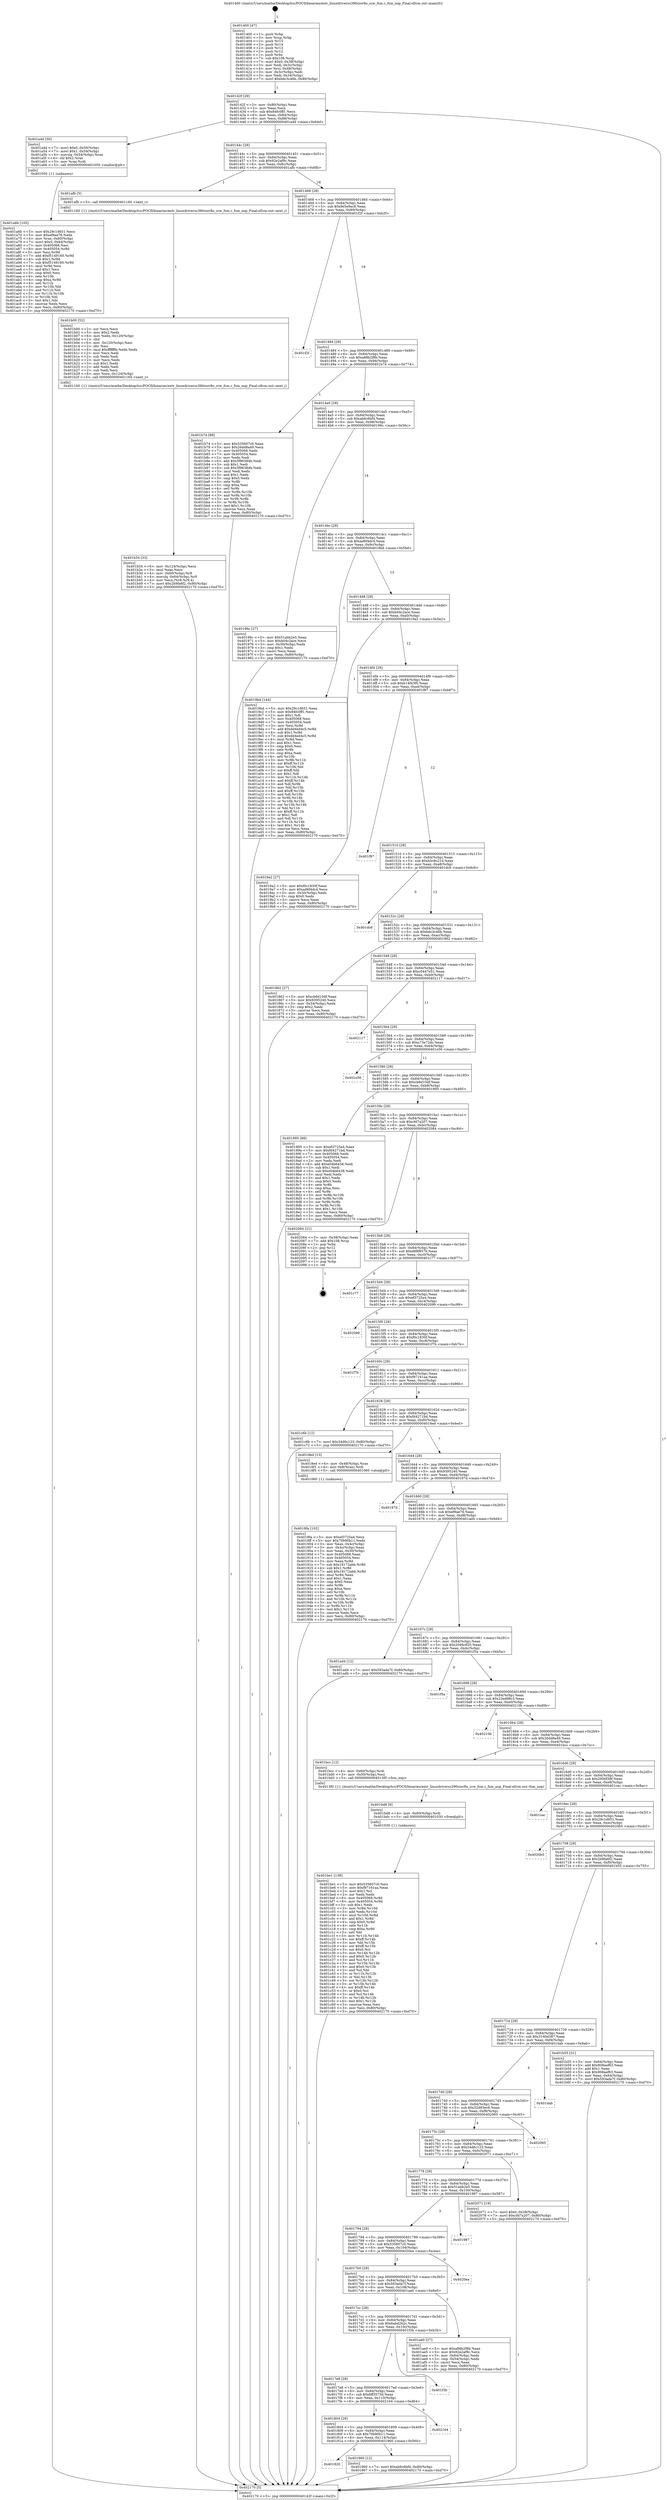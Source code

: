 digraph "0x401400" {
  label = "0x401400 (/mnt/c/Users/mathe/Desktop/tcc/POCII/binaries/extr_linuxdriverss390ciovfio_ccw_fsm.c_fsm_nop_Final-ollvm.out::main(0))"
  labelloc = "t"
  node[shape=record]

  Entry [label="",width=0.3,height=0.3,shape=circle,fillcolor=black,style=filled]
  "0x40142f" [label="{
     0x40142f [29]\l
     | [instrs]\l
     &nbsp;&nbsp;0x40142f \<+3\>: mov -0x80(%rbp),%eax\l
     &nbsp;&nbsp;0x401432 \<+2\>: mov %eax,%ecx\l
     &nbsp;&nbsp;0x401434 \<+6\>: sub $0x84fc0ff1,%ecx\l
     &nbsp;&nbsp;0x40143a \<+6\>: mov %eax,-0x84(%rbp)\l
     &nbsp;&nbsp;0x401440 \<+6\>: mov %ecx,-0x88(%rbp)\l
     &nbsp;&nbsp;0x401446 \<+6\>: je 0000000000401a4d \<main+0x64d\>\l
  }"]
  "0x401a4d" [label="{
     0x401a4d [30]\l
     | [instrs]\l
     &nbsp;&nbsp;0x401a4d \<+7\>: movl $0x0,-0x50(%rbp)\l
     &nbsp;&nbsp;0x401a54 \<+7\>: movl $0x1,-0x54(%rbp)\l
     &nbsp;&nbsp;0x401a5b \<+4\>: movslq -0x54(%rbp),%rax\l
     &nbsp;&nbsp;0x401a5f \<+4\>: shl $0x2,%rax\l
     &nbsp;&nbsp;0x401a63 \<+3\>: mov %rax,%rdi\l
     &nbsp;&nbsp;0x401a66 \<+5\>: call 0000000000401050 \<malloc@plt\>\l
     | [calls]\l
     &nbsp;&nbsp;0x401050 \{1\} (unknown)\l
  }"]
  "0x40144c" [label="{
     0x40144c [28]\l
     | [instrs]\l
     &nbsp;&nbsp;0x40144c \<+5\>: jmp 0000000000401451 \<main+0x51\>\l
     &nbsp;&nbsp;0x401451 \<+6\>: mov -0x84(%rbp),%eax\l
     &nbsp;&nbsp;0x401457 \<+5\>: sub $0x92e2af9c,%eax\l
     &nbsp;&nbsp;0x40145c \<+6\>: mov %eax,-0x8c(%rbp)\l
     &nbsp;&nbsp;0x401462 \<+6\>: je 0000000000401afb \<main+0x6fb\>\l
  }"]
  Exit [label="",width=0.3,height=0.3,shape=circle,fillcolor=black,style=filled,peripheries=2]
  "0x401afb" [label="{
     0x401afb [5]\l
     | [instrs]\l
     &nbsp;&nbsp;0x401afb \<+5\>: call 0000000000401160 \<next_i\>\l
     | [calls]\l
     &nbsp;&nbsp;0x401160 \{1\} (/mnt/c/Users/mathe/Desktop/tcc/POCII/binaries/extr_linuxdriverss390ciovfio_ccw_fsm.c_fsm_nop_Final-ollvm.out::next_i)\l
  }"]
  "0x401468" [label="{
     0x401468 [28]\l
     | [instrs]\l
     &nbsp;&nbsp;0x401468 \<+5\>: jmp 000000000040146d \<main+0x6d\>\l
     &nbsp;&nbsp;0x40146d \<+6\>: mov -0x84(%rbp),%eax\l
     &nbsp;&nbsp;0x401473 \<+5\>: sub $0x9e5e9ac8,%eax\l
     &nbsp;&nbsp;0x401478 \<+6\>: mov %eax,-0x90(%rbp)\l
     &nbsp;&nbsp;0x40147e \<+6\>: je 0000000000401f2f \<main+0xb2f\>\l
  }"]
  "0x401be1" [label="{
     0x401be1 [138]\l
     | [instrs]\l
     &nbsp;&nbsp;0x401be1 \<+5\>: mov $0x535607c0,%esi\l
     &nbsp;&nbsp;0x401be6 \<+5\>: mov $0xf97161aa,%eax\l
     &nbsp;&nbsp;0x401beb \<+2\>: mov $0x1,%cl\l
     &nbsp;&nbsp;0x401bed \<+2\>: xor %edx,%edx\l
     &nbsp;&nbsp;0x401bef \<+8\>: mov 0x405068,%r8d\l
     &nbsp;&nbsp;0x401bf7 \<+8\>: mov 0x405054,%r9d\l
     &nbsp;&nbsp;0x401bff \<+3\>: sub $0x1,%edx\l
     &nbsp;&nbsp;0x401c02 \<+3\>: mov %r8d,%r10d\l
     &nbsp;&nbsp;0x401c05 \<+3\>: add %edx,%r10d\l
     &nbsp;&nbsp;0x401c08 \<+4\>: imul %r10d,%r8d\l
     &nbsp;&nbsp;0x401c0c \<+4\>: and $0x1,%r8d\l
     &nbsp;&nbsp;0x401c10 \<+4\>: cmp $0x0,%r8d\l
     &nbsp;&nbsp;0x401c14 \<+4\>: sete %r11b\l
     &nbsp;&nbsp;0x401c18 \<+4\>: cmp $0xa,%r9d\l
     &nbsp;&nbsp;0x401c1c \<+3\>: setl %bl\l
     &nbsp;&nbsp;0x401c1f \<+3\>: mov %r11b,%r14b\l
     &nbsp;&nbsp;0x401c22 \<+4\>: xor $0xff,%r14b\l
     &nbsp;&nbsp;0x401c26 \<+3\>: mov %bl,%r15b\l
     &nbsp;&nbsp;0x401c29 \<+4\>: xor $0xff,%r15b\l
     &nbsp;&nbsp;0x401c2d \<+3\>: xor $0x0,%cl\l
     &nbsp;&nbsp;0x401c30 \<+3\>: mov %r14b,%r12b\l
     &nbsp;&nbsp;0x401c33 \<+4\>: and $0x0,%r12b\l
     &nbsp;&nbsp;0x401c37 \<+3\>: and %cl,%r11b\l
     &nbsp;&nbsp;0x401c3a \<+3\>: mov %r15b,%r13b\l
     &nbsp;&nbsp;0x401c3d \<+4\>: and $0x0,%r13b\l
     &nbsp;&nbsp;0x401c41 \<+2\>: and %cl,%bl\l
     &nbsp;&nbsp;0x401c43 \<+3\>: or %r11b,%r12b\l
     &nbsp;&nbsp;0x401c46 \<+3\>: or %bl,%r13b\l
     &nbsp;&nbsp;0x401c49 \<+3\>: xor %r13b,%r12b\l
     &nbsp;&nbsp;0x401c4c \<+3\>: or %r15b,%r14b\l
     &nbsp;&nbsp;0x401c4f \<+4\>: xor $0xff,%r14b\l
     &nbsp;&nbsp;0x401c53 \<+3\>: or $0x0,%cl\l
     &nbsp;&nbsp;0x401c56 \<+3\>: and %cl,%r14b\l
     &nbsp;&nbsp;0x401c59 \<+3\>: or %r14b,%r12b\l
     &nbsp;&nbsp;0x401c5c \<+4\>: test $0x1,%r12b\l
     &nbsp;&nbsp;0x401c60 \<+3\>: cmovne %eax,%esi\l
     &nbsp;&nbsp;0x401c63 \<+3\>: mov %esi,-0x80(%rbp)\l
     &nbsp;&nbsp;0x401c66 \<+5\>: jmp 0000000000402170 \<main+0xd70\>\l
  }"]
  "0x401f2f" [label="{
     0x401f2f\l
  }", style=dashed]
  "0x401484" [label="{
     0x401484 [28]\l
     | [instrs]\l
     &nbsp;&nbsp;0x401484 \<+5\>: jmp 0000000000401489 \<main+0x89\>\l
     &nbsp;&nbsp;0x401489 \<+6\>: mov -0x84(%rbp),%eax\l
     &nbsp;&nbsp;0x40148f \<+5\>: sub $0xa88b2f8b,%eax\l
     &nbsp;&nbsp;0x401494 \<+6\>: mov %eax,-0x94(%rbp)\l
     &nbsp;&nbsp;0x40149a \<+6\>: je 0000000000401b74 \<main+0x774\>\l
  }"]
  "0x401bd8" [label="{
     0x401bd8 [9]\l
     | [instrs]\l
     &nbsp;&nbsp;0x401bd8 \<+4\>: mov -0x60(%rbp),%rdi\l
     &nbsp;&nbsp;0x401bdc \<+5\>: call 0000000000401030 \<free@plt\>\l
     | [calls]\l
     &nbsp;&nbsp;0x401030 \{1\} (unknown)\l
  }"]
  "0x401b74" [label="{
     0x401b74 [88]\l
     | [instrs]\l
     &nbsp;&nbsp;0x401b74 \<+5\>: mov $0x535607c0,%eax\l
     &nbsp;&nbsp;0x401b79 \<+5\>: mov $0x26dd8a49,%ecx\l
     &nbsp;&nbsp;0x401b7e \<+7\>: mov 0x405068,%edx\l
     &nbsp;&nbsp;0x401b85 \<+7\>: mov 0x405054,%esi\l
     &nbsp;&nbsp;0x401b8c \<+2\>: mov %edx,%edi\l
     &nbsp;&nbsp;0x401b8e \<+6\>: add $0x3f96384b,%edi\l
     &nbsp;&nbsp;0x401b94 \<+3\>: sub $0x1,%edi\l
     &nbsp;&nbsp;0x401b97 \<+6\>: sub $0x3f96384b,%edi\l
     &nbsp;&nbsp;0x401b9d \<+3\>: imul %edi,%edx\l
     &nbsp;&nbsp;0x401ba0 \<+3\>: and $0x1,%edx\l
     &nbsp;&nbsp;0x401ba3 \<+3\>: cmp $0x0,%edx\l
     &nbsp;&nbsp;0x401ba6 \<+4\>: sete %r8b\l
     &nbsp;&nbsp;0x401baa \<+3\>: cmp $0xa,%esi\l
     &nbsp;&nbsp;0x401bad \<+4\>: setl %r9b\l
     &nbsp;&nbsp;0x401bb1 \<+3\>: mov %r8b,%r10b\l
     &nbsp;&nbsp;0x401bb4 \<+3\>: and %r9b,%r10b\l
     &nbsp;&nbsp;0x401bb7 \<+3\>: xor %r9b,%r8b\l
     &nbsp;&nbsp;0x401bba \<+3\>: or %r8b,%r10b\l
     &nbsp;&nbsp;0x401bbd \<+4\>: test $0x1,%r10b\l
     &nbsp;&nbsp;0x401bc1 \<+3\>: cmovne %ecx,%eax\l
     &nbsp;&nbsp;0x401bc4 \<+3\>: mov %eax,-0x80(%rbp)\l
     &nbsp;&nbsp;0x401bc7 \<+5\>: jmp 0000000000402170 \<main+0xd70\>\l
  }"]
  "0x4014a0" [label="{
     0x4014a0 [28]\l
     | [instrs]\l
     &nbsp;&nbsp;0x4014a0 \<+5\>: jmp 00000000004014a5 \<main+0xa5\>\l
     &nbsp;&nbsp;0x4014a5 \<+6\>: mov -0x84(%rbp),%eax\l
     &nbsp;&nbsp;0x4014ab \<+5\>: sub $0xab6c6bf4,%eax\l
     &nbsp;&nbsp;0x4014b0 \<+6\>: mov %eax,-0x98(%rbp)\l
     &nbsp;&nbsp;0x4014b6 \<+6\>: je 000000000040196c \<main+0x56c\>\l
  }"]
  "0x401b34" [label="{
     0x401b34 [33]\l
     | [instrs]\l
     &nbsp;&nbsp;0x401b34 \<+6\>: mov -0x124(%rbp),%ecx\l
     &nbsp;&nbsp;0x401b3a \<+3\>: imul %eax,%ecx\l
     &nbsp;&nbsp;0x401b3d \<+4\>: mov -0x60(%rbp),%r8\l
     &nbsp;&nbsp;0x401b41 \<+4\>: movslq -0x64(%rbp),%r9\l
     &nbsp;&nbsp;0x401b45 \<+4\>: mov %ecx,(%r8,%r9,4)\l
     &nbsp;&nbsp;0x401b49 \<+7\>: movl $0x2b9fa6f2,-0x80(%rbp)\l
     &nbsp;&nbsp;0x401b50 \<+5\>: jmp 0000000000402170 \<main+0xd70\>\l
  }"]
  "0x40196c" [label="{
     0x40196c [27]\l
     | [instrs]\l
     &nbsp;&nbsp;0x40196c \<+5\>: mov $0x51abb2e5,%eax\l
     &nbsp;&nbsp;0x401971 \<+5\>: mov $0xb04c2ace,%ecx\l
     &nbsp;&nbsp;0x401976 \<+3\>: mov -0x30(%rbp),%edx\l
     &nbsp;&nbsp;0x401979 \<+3\>: cmp $0x1,%edx\l
     &nbsp;&nbsp;0x40197c \<+3\>: cmovl %ecx,%eax\l
     &nbsp;&nbsp;0x40197f \<+3\>: mov %eax,-0x80(%rbp)\l
     &nbsp;&nbsp;0x401982 \<+5\>: jmp 0000000000402170 \<main+0xd70\>\l
  }"]
  "0x4014bc" [label="{
     0x4014bc [28]\l
     | [instrs]\l
     &nbsp;&nbsp;0x4014bc \<+5\>: jmp 00000000004014c1 \<main+0xc1\>\l
     &nbsp;&nbsp;0x4014c1 \<+6\>: mov -0x84(%rbp),%eax\l
     &nbsp;&nbsp;0x4014c7 \<+5\>: sub $0xad6f4dc4,%eax\l
     &nbsp;&nbsp;0x4014cc \<+6\>: mov %eax,-0x9c(%rbp)\l
     &nbsp;&nbsp;0x4014d2 \<+6\>: je 00000000004019bd \<main+0x5bd\>\l
  }"]
  "0x401b00" [label="{
     0x401b00 [52]\l
     | [instrs]\l
     &nbsp;&nbsp;0x401b00 \<+2\>: xor %ecx,%ecx\l
     &nbsp;&nbsp;0x401b02 \<+5\>: mov $0x2,%edx\l
     &nbsp;&nbsp;0x401b07 \<+6\>: mov %edx,-0x120(%rbp)\l
     &nbsp;&nbsp;0x401b0d \<+1\>: cltd\l
     &nbsp;&nbsp;0x401b0e \<+6\>: mov -0x120(%rbp),%esi\l
     &nbsp;&nbsp;0x401b14 \<+2\>: idiv %esi\l
     &nbsp;&nbsp;0x401b16 \<+6\>: imul $0xfffffffe,%edx,%edx\l
     &nbsp;&nbsp;0x401b1c \<+2\>: mov %ecx,%edi\l
     &nbsp;&nbsp;0x401b1e \<+2\>: sub %edx,%edi\l
     &nbsp;&nbsp;0x401b20 \<+2\>: mov %ecx,%edx\l
     &nbsp;&nbsp;0x401b22 \<+3\>: sub $0x1,%edx\l
     &nbsp;&nbsp;0x401b25 \<+2\>: add %edx,%edi\l
     &nbsp;&nbsp;0x401b27 \<+2\>: sub %edi,%ecx\l
     &nbsp;&nbsp;0x401b29 \<+6\>: mov %ecx,-0x124(%rbp)\l
     &nbsp;&nbsp;0x401b2f \<+5\>: call 0000000000401160 \<next_i\>\l
     | [calls]\l
     &nbsp;&nbsp;0x401160 \{1\} (/mnt/c/Users/mathe/Desktop/tcc/POCII/binaries/extr_linuxdriverss390ciovfio_ccw_fsm.c_fsm_nop_Final-ollvm.out::next_i)\l
  }"]
  "0x4019bd" [label="{
     0x4019bd [144]\l
     | [instrs]\l
     &nbsp;&nbsp;0x4019bd \<+5\>: mov $0x29c1d651,%eax\l
     &nbsp;&nbsp;0x4019c2 \<+5\>: mov $0x84fc0ff1,%ecx\l
     &nbsp;&nbsp;0x4019c7 \<+2\>: mov $0x1,%dl\l
     &nbsp;&nbsp;0x4019c9 \<+7\>: mov 0x405068,%esi\l
     &nbsp;&nbsp;0x4019d0 \<+7\>: mov 0x405054,%edi\l
     &nbsp;&nbsp;0x4019d7 \<+3\>: mov %esi,%r8d\l
     &nbsp;&nbsp;0x4019da \<+7\>: add $0xdd4ed4c5,%r8d\l
     &nbsp;&nbsp;0x4019e1 \<+4\>: sub $0x1,%r8d\l
     &nbsp;&nbsp;0x4019e5 \<+7\>: sub $0xdd4ed4c5,%r8d\l
     &nbsp;&nbsp;0x4019ec \<+4\>: imul %r8d,%esi\l
     &nbsp;&nbsp;0x4019f0 \<+3\>: and $0x1,%esi\l
     &nbsp;&nbsp;0x4019f3 \<+3\>: cmp $0x0,%esi\l
     &nbsp;&nbsp;0x4019f6 \<+4\>: sete %r9b\l
     &nbsp;&nbsp;0x4019fa \<+3\>: cmp $0xa,%edi\l
     &nbsp;&nbsp;0x4019fd \<+4\>: setl %r10b\l
     &nbsp;&nbsp;0x401a01 \<+3\>: mov %r9b,%r11b\l
     &nbsp;&nbsp;0x401a04 \<+4\>: xor $0xff,%r11b\l
     &nbsp;&nbsp;0x401a08 \<+3\>: mov %r10b,%bl\l
     &nbsp;&nbsp;0x401a0b \<+3\>: xor $0xff,%bl\l
     &nbsp;&nbsp;0x401a0e \<+3\>: xor $0x1,%dl\l
     &nbsp;&nbsp;0x401a11 \<+3\>: mov %r11b,%r14b\l
     &nbsp;&nbsp;0x401a14 \<+4\>: and $0xff,%r14b\l
     &nbsp;&nbsp;0x401a18 \<+3\>: and %dl,%r9b\l
     &nbsp;&nbsp;0x401a1b \<+3\>: mov %bl,%r15b\l
     &nbsp;&nbsp;0x401a1e \<+4\>: and $0xff,%r15b\l
     &nbsp;&nbsp;0x401a22 \<+3\>: and %dl,%r10b\l
     &nbsp;&nbsp;0x401a25 \<+3\>: or %r9b,%r14b\l
     &nbsp;&nbsp;0x401a28 \<+3\>: or %r10b,%r15b\l
     &nbsp;&nbsp;0x401a2b \<+3\>: xor %r15b,%r14b\l
     &nbsp;&nbsp;0x401a2e \<+3\>: or %bl,%r11b\l
     &nbsp;&nbsp;0x401a31 \<+4\>: xor $0xff,%r11b\l
     &nbsp;&nbsp;0x401a35 \<+3\>: or $0x1,%dl\l
     &nbsp;&nbsp;0x401a38 \<+3\>: and %dl,%r11b\l
     &nbsp;&nbsp;0x401a3b \<+3\>: or %r11b,%r14b\l
     &nbsp;&nbsp;0x401a3e \<+4\>: test $0x1,%r14b\l
     &nbsp;&nbsp;0x401a42 \<+3\>: cmovne %ecx,%eax\l
     &nbsp;&nbsp;0x401a45 \<+3\>: mov %eax,-0x80(%rbp)\l
     &nbsp;&nbsp;0x401a48 \<+5\>: jmp 0000000000402170 \<main+0xd70\>\l
  }"]
  "0x4014d8" [label="{
     0x4014d8 [28]\l
     | [instrs]\l
     &nbsp;&nbsp;0x4014d8 \<+5\>: jmp 00000000004014dd \<main+0xdd\>\l
     &nbsp;&nbsp;0x4014dd \<+6\>: mov -0x84(%rbp),%eax\l
     &nbsp;&nbsp;0x4014e3 \<+5\>: sub $0xb04c2ace,%eax\l
     &nbsp;&nbsp;0x4014e8 \<+6\>: mov %eax,-0xa0(%rbp)\l
     &nbsp;&nbsp;0x4014ee \<+6\>: je 00000000004019a2 \<main+0x5a2\>\l
  }"]
  "0x401a6b" [label="{
     0x401a6b [105]\l
     | [instrs]\l
     &nbsp;&nbsp;0x401a6b \<+5\>: mov $0x29c1d651,%ecx\l
     &nbsp;&nbsp;0x401a70 \<+5\>: mov $0xef9ae76,%edx\l
     &nbsp;&nbsp;0x401a75 \<+4\>: mov %rax,-0x60(%rbp)\l
     &nbsp;&nbsp;0x401a79 \<+7\>: movl $0x0,-0x64(%rbp)\l
     &nbsp;&nbsp;0x401a80 \<+7\>: mov 0x405068,%esi\l
     &nbsp;&nbsp;0x401a87 \<+8\>: mov 0x405054,%r8d\l
     &nbsp;&nbsp;0x401a8f \<+3\>: mov %esi,%r9d\l
     &nbsp;&nbsp;0x401a92 \<+7\>: add $0xf5149160,%r9d\l
     &nbsp;&nbsp;0x401a99 \<+4\>: sub $0x1,%r9d\l
     &nbsp;&nbsp;0x401a9d \<+7\>: sub $0xf5149160,%r9d\l
     &nbsp;&nbsp;0x401aa4 \<+4\>: imul %r9d,%esi\l
     &nbsp;&nbsp;0x401aa8 \<+3\>: and $0x1,%esi\l
     &nbsp;&nbsp;0x401aab \<+3\>: cmp $0x0,%esi\l
     &nbsp;&nbsp;0x401aae \<+4\>: sete %r10b\l
     &nbsp;&nbsp;0x401ab2 \<+4\>: cmp $0xa,%r8d\l
     &nbsp;&nbsp;0x401ab6 \<+4\>: setl %r11b\l
     &nbsp;&nbsp;0x401aba \<+3\>: mov %r10b,%bl\l
     &nbsp;&nbsp;0x401abd \<+3\>: and %r11b,%bl\l
     &nbsp;&nbsp;0x401ac0 \<+3\>: xor %r11b,%r10b\l
     &nbsp;&nbsp;0x401ac3 \<+3\>: or %r10b,%bl\l
     &nbsp;&nbsp;0x401ac6 \<+3\>: test $0x1,%bl\l
     &nbsp;&nbsp;0x401ac9 \<+3\>: cmovne %edx,%ecx\l
     &nbsp;&nbsp;0x401acc \<+3\>: mov %ecx,-0x80(%rbp)\l
     &nbsp;&nbsp;0x401acf \<+5\>: jmp 0000000000402170 \<main+0xd70\>\l
  }"]
  "0x4019a2" [label="{
     0x4019a2 [27]\l
     | [instrs]\l
     &nbsp;&nbsp;0x4019a2 \<+5\>: mov $0xf0c1830f,%eax\l
     &nbsp;&nbsp;0x4019a7 \<+5\>: mov $0xad6f4dc4,%ecx\l
     &nbsp;&nbsp;0x4019ac \<+3\>: mov -0x30(%rbp),%edx\l
     &nbsp;&nbsp;0x4019af \<+3\>: cmp $0x0,%edx\l
     &nbsp;&nbsp;0x4019b2 \<+3\>: cmove %ecx,%eax\l
     &nbsp;&nbsp;0x4019b5 \<+3\>: mov %eax,-0x80(%rbp)\l
     &nbsp;&nbsp;0x4019b8 \<+5\>: jmp 0000000000402170 \<main+0xd70\>\l
  }"]
  "0x4014f4" [label="{
     0x4014f4 [28]\l
     | [instrs]\l
     &nbsp;&nbsp;0x4014f4 \<+5\>: jmp 00000000004014f9 \<main+0xf9\>\l
     &nbsp;&nbsp;0x4014f9 \<+6\>: mov -0x84(%rbp),%eax\l
     &nbsp;&nbsp;0x4014ff \<+5\>: sub $0xb14f43f0,%eax\l
     &nbsp;&nbsp;0x401504 \<+6\>: mov %eax,-0xa4(%rbp)\l
     &nbsp;&nbsp;0x40150a \<+6\>: je 0000000000401f87 \<main+0xb87\>\l
  }"]
  "0x401820" [label="{
     0x401820\l
  }", style=dashed]
  "0x401f87" [label="{
     0x401f87\l
  }", style=dashed]
  "0x401510" [label="{
     0x401510 [28]\l
     | [instrs]\l
     &nbsp;&nbsp;0x401510 \<+5\>: jmp 0000000000401515 \<main+0x115\>\l
     &nbsp;&nbsp;0x401515 \<+6\>: mov -0x84(%rbp),%eax\l
     &nbsp;&nbsp;0x40151b \<+5\>: sub $0xb5c8c21d,%eax\l
     &nbsp;&nbsp;0x401520 \<+6\>: mov %eax,-0xa8(%rbp)\l
     &nbsp;&nbsp;0x401526 \<+6\>: je 0000000000401dc6 \<main+0x9c6\>\l
  }"]
  "0x401960" [label="{
     0x401960 [12]\l
     | [instrs]\l
     &nbsp;&nbsp;0x401960 \<+7\>: movl $0xab6c6bf4,-0x80(%rbp)\l
     &nbsp;&nbsp;0x401967 \<+5\>: jmp 0000000000402170 \<main+0xd70\>\l
  }"]
  "0x401dc6" [label="{
     0x401dc6\l
  }", style=dashed]
  "0x40152c" [label="{
     0x40152c [28]\l
     | [instrs]\l
     &nbsp;&nbsp;0x40152c \<+5\>: jmp 0000000000401531 \<main+0x131\>\l
     &nbsp;&nbsp;0x401531 \<+6\>: mov -0x84(%rbp),%eax\l
     &nbsp;&nbsp;0x401537 \<+5\>: sub $0xbdc3c46b,%eax\l
     &nbsp;&nbsp;0x40153c \<+6\>: mov %eax,-0xac(%rbp)\l
     &nbsp;&nbsp;0x401542 \<+6\>: je 0000000000401862 \<main+0x462\>\l
  }"]
  "0x401804" [label="{
     0x401804 [28]\l
     | [instrs]\l
     &nbsp;&nbsp;0x401804 \<+5\>: jmp 0000000000401809 \<main+0x409\>\l
     &nbsp;&nbsp;0x401809 \<+6\>: mov -0x84(%rbp),%eax\l
     &nbsp;&nbsp;0x40180f \<+5\>: sub $0x70b90b11,%eax\l
     &nbsp;&nbsp;0x401814 \<+6\>: mov %eax,-0x114(%rbp)\l
     &nbsp;&nbsp;0x40181a \<+6\>: je 0000000000401960 \<main+0x560\>\l
  }"]
  "0x401862" [label="{
     0x401862 [27]\l
     | [instrs]\l
     &nbsp;&nbsp;0x401862 \<+5\>: mov $0xcb6d10df,%eax\l
     &nbsp;&nbsp;0x401867 \<+5\>: mov $0x9395240,%ecx\l
     &nbsp;&nbsp;0x40186c \<+3\>: mov -0x34(%rbp),%edx\l
     &nbsp;&nbsp;0x40186f \<+3\>: cmp $0x2,%edx\l
     &nbsp;&nbsp;0x401872 \<+3\>: cmovne %ecx,%eax\l
     &nbsp;&nbsp;0x401875 \<+3\>: mov %eax,-0x80(%rbp)\l
     &nbsp;&nbsp;0x401878 \<+5\>: jmp 0000000000402170 \<main+0xd70\>\l
  }"]
  "0x401548" [label="{
     0x401548 [28]\l
     | [instrs]\l
     &nbsp;&nbsp;0x401548 \<+5\>: jmp 000000000040154d \<main+0x14d\>\l
     &nbsp;&nbsp;0x40154d \<+6\>: mov -0x84(%rbp),%eax\l
     &nbsp;&nbsp;0x401553 \<+5\>: sub $0xc0447e51,%eax\l
     &nbsp;&nbsp;0x401558 \<+6\>: mov %eax,-0xb0(%rbp)\l
     &nbsp;&nbsp;0x40155e \<+6\>: je 0000000000402117 \<main+0xd17\>\l
  }"]
  "0x402170" [label="{
     0x402170 [5]\l
     | [instrs]\l
     &nbsp;&nbsp;0x402170 \<+5\>: jmp 000000000040142f \<main+0x2f\>\l
  }"]
  "0x401400" [label="{
     0x401400 [47]\l
     | [instrs]\l
     &nbsp;&nbsp;0x401400 \<+1\>: push %rbp\l
     &nbsp;&nbsp;0x401401 \<+3\>: mov %rsp,%rbp\l
     &nbsp;&nbsp;0x401404 \<+2\>: push %r15\l
     &nbsp;&nbsp;0x401406 \<+2\>: push %r14\l
     &nbsp;&nbsp;0x401408 \<+2\>: push %r13\l
     &nbsp;&nbsp;0x40140a \<+2\>: push %r12\l
     &nbsp;&nbsp;0x40140c \<+1\>: push %rbx\l
     &nbsp;&nbsp;0x40140d \<+7\>: sub $0x108,%rsp\l
     &nbsp;&nbsp;0x401414 \<+7\>: movl $0x0,-0x38(%rbp)\l
     &nbsp;&nbsp;0x40141b \<+3\>: mov %edi,-0x3c(%rbp)\l
     &nbsp;&nbsp;0x40141e \<+4\>: mov %rsi,-0x48(%rbp)\l
     &nbsp;&nbsp;0x401422 \<+3\>: mov -0x3c(%rbp),%edi\l
     &nbsp;&nbsp;0x401425 \<+3\>: mov %edi,-0x34(%rbp)\l
     &nbsp;&nbsp;0x401428 \<+7\>: movl $0xbdc3c46b,-0x80(%rbp)\l
  }"]
  "0x402164" [label="{
     0x402164\l
  }", style=dashed]
  "0x402117" [label="{
     0x402117\l
  }", style=dashed]
  "0x401564" [label="{
     0x401564 [28]\l
     | [instrs]\l
     &nbsp;&nbsp;0x401564 \<+5\>: jmp 0000000000401569 \<main+0x169\>\l
     &nbsp;&nbsp;0x401569 \<+6\>: mov -0x84(%rbp),%eax\l
     &nbsp;&nbsp;0x40156f \<+5\>: sub $0xc73e72dc,%eax\l
     &nbsp;&nbsp;0x401574 \<+6\>: mov %eax,-0xb4(%rbp)\l
     &nbsp;&nbsp;0x40157a \<+6\>: je 0000000000401e56 \<main+0xa56\>\l
  }"]
  "0x4017e8" [label="{
     0x4017e8 [28]\l
     | [instrs]\l
     &nbsp;&nbsp;0x4017e8 \<+5\>: jmp 00000000004017ed \<main+0x3ed\>\l
     &nbsp;&nbsp;0x4017ed \<+6\>: mov -0x84(%rbp),%eax\l
     &nbsp;&nbsp;0x4017f3 \<+5\>: sub $0x6ff3573d,%eax\l
     &nbsp;&nbsp;0x4017f8 \<+6\>: mov %eax,-0x110(%rbp)\l
     &nbsp;&nbsp;0x4017fe \<+6\>: je 0000000000402164 \<main+0xd64\>\l
  }"]
  "0x401e56" [label="{
     0x401e56\l
  }", style=dashed]
  "0x401580" [label="{
     0x401580 [28]\l
     | [instrs]\l
     &nbsp;&nbsp;0x401580 \<+5\>: jmp 0000000000401585 \<main+0x185\>\l
     &nbsp;&nbsp;0x401585 \<+6\>: mov -0x84(%rbp),%eax\l
     &nbsp;&nbsp;0x40158b \<+5\>: sub $0xcb6d10df,%eax\l
     &nbsp;&nbsp;0x401590 \<+6\>: mov %eax,-0xb8(%rbp)\l
     &nbsp;&nbsp;0x401596 \<+6\>: je 0000000000401895 \<main+0x495\>\l
  }"]
  "0x401f3b" [label="{
     0x401f3b\l
  }", style=dashed]
  "0x401895" [label="{
     0x401895 [88]\l
     | [instrs]\l
     &nbsp;&nbsp;0x401895 \<+5\>: mov $0xef3725a4,%eax\l
     &nbsp;&nbsp;0x40189a \<+5\>: mov $0xfd4271bd,%ecx\l
     &nbsp;&nbsp;0x40189f \<+7\>: mov 0x405068,%edx\l
     &nbsp;&nbsp;0x4018a6 \<+7\>: mov 0x405054,%esi\l
     &nbsp;&nbsp;0x4018ad \<+2\>: mov %edx,%edi\l
     &nbsp;&nbsp;0x4018af \<+6\>: add $0xe04b6438,%edi\l
     &nbsp;&nbsp;0x4018b5 \<+3\>: sub $0x1,%edi\l
     &nbsp;&nbsp;0x4018b8 \<+6\>: sub $0xe04b6438,%edi\l
     &nbsp;&nbsp;0x4018be \<+3\>: imul %edi,%edx\l
     &nbsp;&nbsp;0x4018c1 \<+3\>: and $0x1,%edx\l
     &nbsp;&nbsp;0x4018c4 \<+3\>: cmp $0x0,%edx\l
     &nbsp;&nbsp;0x4018c7 \<+4\>: sete %r8b\l
     &nbsp;&nbsp;0x4018cb \<+3\>: cmp $0xa,%esi\l
     &nbsp;&nbsp;0x4018ce \<+4\>: setl %r9b\l
     &nbsp;&nbsp;0x4018d2 \<+3\>: mov %r8b,%r10b\l
     &nbsp;&nbsp;0x4018d5 \<+3\>: and %r9b,%r10b\l
     &nbsp;&nbsp;0x4018d8 \<+3\>: xor %r9b,%r8b\l
     &nbsp;&nbsp;0x4018db \<+3\>: or %r8b,%r10b\l
     &nbsp;&nbsp;0x4018de \<+4\>: test $0x1,%r10b\l
     &nbsp;&nbsp;0x4018e2 \<+3\>: cmovne %ecx,%eax\l
     &nbsp;&nbsp;0x4018e5 \<+3\>: mov %eax,-0x80(%rbp)\l
     &nbsp;&nbsp;0x4018e8 \<+5\>: jmp 0000000000402170 \<main+0xd70\>\l
  }"]
  "0x40159c" [label="{
     0x40159c [28]\l
     | [instrs]\l
     &nbsp;&nbsp;0x40159c \<+5\>: jmp 00000000004015a1 \<main+0x1a1\>\l
     &nbsp;&nbsp;0x4015a1 \<+6\>: mov -0x84(%rbp),%eax\l
     &nbsp;&nbsp;0x4015a7 \<+5\>: sub $0xcfd7a207,%eax\l
     &nbsp;&nbsp;0x4015ac \<+6\>: mov %eax,-0xbc(%rbp)\l
     &nbsp;&nbsp;0x4015b2 \<+6\>: je 0000000000402084 \<main+0xc84\>\l
  }"]
  "0x4017cc" [label="{
     0x4017cc [28]\l
     | [instrs]\l
     &nbsp;&nbsp;0x4017cc \<+5\>: jmp 00000000004017d1 \<main+0x3d1\>\l
     &nbsp;&nbsp;0x4017d1 \<+6\>: mov -0x84(%rbp),%eax\l
     &nbsp;&nbsp;0x4017d7 \<+5\>: sub $0x6abd2b2c,%eax\l
     &nbsp;&nbsp;0x4017dc \<+6\>: mov %eax,-0x10c(%rbp)\l
     &nbsp;&nbsp;0x4017e2 \<+6\>: je 0000000000401f3b \<main+0xb3b\>\l
  }"]
  "0x402084" [label="{
     0x402084 [21]\l
     | [instrs]\l
     &nbsp;&nbsp;0x402084 \<+3\>: mov -0x38(%rbp),%eax\l
     &nbsp;&nbsp;0x402087 \<+7\>: add $0x108,%rsp\l
     &nbsp;&nbsp;0x40208e \<+1\>: pop %rbx\l
     &nbsp;&nbsp;0x40208f \<+2\>: pop %r12\l
     &nbsp;&nbsp;0x402091 \<+2\>: pop %r13\l
     &nbsp;&nbsp;0x402093 \<+2\>: pop %r14\l
     &nbsp;&nbsp;0x402095 \<+2\>: pop %r15\l
     &nbsp;&nbsp;0x402097 \<+1\>: pop %rbp\l
     &nbsp;&nbsp;0x402098 \<+1\>: ret\l
  }"]
  "0x4015b8" [label="{
     0x4015b8 [28]\l
     | [instrs]\l
     &nbsp;&nbsp;0x4015b8 \<+5\>: jmp 00000000004015bd \<main+0x1bd\>\l
     &nbsp;&nbsp;0x4015bd \<+6\>: mov -0x84(%rbp),%eax\l
     &nbsp;&nbsp;0x4015c3 \<+5\>: sub $0xd88f857b,%eax\l
     &nbsp;&nbsp;0x4015c8 \<+6\>: mov %eax,-0xc0(%rbp)\l
     &nbsp;&nbsp;0x4015ce \<+6\>: je 0000000000401c77 \<main+0x877\>\l
  }"]
  "0x401ae0" [label="{
     0x401ae0 [27]\l
     | [instrs]\l
     &nbsp;&nbsp;0x401ae0 \<+5\>: mov $0xa88b2f8b,%eax\l
     &nbsp;&nbsp;0x401ae5 \<+5\>: mov $0x92e2af9c,%ecx\l
     &nbsp;&nbsp;0x401aea \<+3\>: mov -0x64(%rbp),%edx\l
     &nbsp;&nbsp;0x401aed \<+3\>: cmp -0x54(%rbp),%edx\l
     &nbsp;&nbsp;0x401af0 \<+3\>: cmovl %ecx,%eax\l
     &nbsp;&nbsp;0x401af3 \<+3\>: mov %eax,-0x80(%rbp)\l
     &nbsp;&nbsp;0x401af6 \<+5\>: jmp 0000000000402170 \<main+0xd70\>\l
  }"]
  "0x401c77" [label="{
     0x401c77\l
  }", style=dashed]
  "0x4015d4" [label="{
     0x4015d4 [28]\l
     | [instrs]\l
     &nbsp;&nbsp;0x4015d4 \<+5\>: jmp 00000000004015d9 \<main+0x1d9\>\l
     &nbsp;&nbsp;0x4015d9 \<+6\>: mov -0x84(%rbp),%eax\l
     &nbsp;&nbsp;0x4015df \<+5\>: sub $0xef3725a4,%eax\l
     &nbsp;&nbsp;0x4015e4 \<+6\>: mov %eax,-0xc4(%rbp)\l
     &nbsp;&nbsp;0x4015ea \<+6\>: je 0000000000402099 \<main+0xc99\>\l
  }"]
  "0x4017b0" [label="{
     0x4017b0 [28]\l
     | [instrs]\l
     &nbsp;&nbsp;0x4017b0 \<+5\>: jmp 00000000004017b5 \<main+0x3b5\>\l
     &nbsp;&nbsp;0x4017b5 \<+6\>: mov -0x84(%rbp),%eax\l
     &nbsp;&nbsp;0x4017bb \<+5\>: sub $0x593ada7f,%eax\l
     &nbsp;&nbsp;0x4017c0 \<+6\>: mov %eax,-0x108(%rbp)\l
     &nbsp;&nbsp;0x4017c6 \<+6\>: je 0000000000401ae0 \<main+0x6e0\>\l
  }"]
  "0x402099" [label="{
     0x402099\l
  }", style=dashed]
  "0x4015f0" [label="{
     0x4015f0 [28]\l
     | [instrs]\l
     &nbsp;&nbsp;0x4015f0 \<+5\>: jmp 00000000004015f5 \<main+0x1f5\>\l
     &nbsp;&nbsp;0x4015f5 \<+6\>: mov -0x84(%rbp),%eax\l
     &nbsp;&nbsp;0x4015fb \<+5\>: sub $0xf0c1830f,%eax\l
     &nbsp;&nbsp;0x401600 \<+6\>: mov %eax,-0xc8(%rbp)\l
     &nbsp;&nbsp;0x401606 \<+6\>: je 0000000000401f7b \<main+0xb7b\>\l
  }"]
  "0x4020ea" [label="{
     0x4020ea\l
  }", style=dashed]
  "0x401f7b" [label="{
     0x401f7b\l
  }", style=dashed]
  "0x40160c" [label="{
     0x40160c [28]\l
     | [instrs]\l
     &nbsp;&nbsp;0x40160c \<+5\>: jmp 0000000000401611 \<main+0x211\>\l
     &nbsp;&nbsp;0x401611 \<+6\>: mov -0x84(%rbp),%eax\l
     &nbsp;&nbsp;0x401617 \<+5\>: sub $0xf97161aa,%eax\l
     &nbsp;&nbsp;0x40161c \<+6\>: mov %eax,-0xcc(%rbp)\l
     &nbsp;&nbsp;0x401622 \<+6\>: je 0000000000401c6b \<main+0x86b\>\l
  }"]
  "0x401794" [label="{
     0x401794 [28]\l
     | [instrs]\l
     &nbsp;&nbsp;0x401794 \<+5\>: jmp 0000000000401799 \<main+0x399\>\l
     &nbsp;&nbsp;0x401799 \<+6\>: mov -0x84(%rbp),%eax\l
     &nbsp;&nbsp;0x40179f \<+5\>: sub $0x535607c0,%eax\l
     &nbsp;&nbsp;0x4017a4 \<+6\>: mov %eax,-0x104(%rbp)\l
     &nbsp;&nbsp;0x4017aa \<+6\>: je 00000000004020ea \<main+0xcea\>\l
  }"]
  "0x401c6b" [label="{
     0x401c6b [12]\l
     | [instrs]\l
     &nbsp;&nbsp;0x401c6b \<+7\>: movl $0x34d6c123,-0x80(%rbp)\l
     &nbsp;&nbsp;0x401c72 \<+5\>: jmp 0000000000402170 \<main+0xd70\>\l
  }"]
  "0x401628" [label="{
     0x401628 [28]\l
     | [instrs]\l
     &nbsp;&nbsp;0x401628 \<+5\>: jmp 000000000040162d \<main+0x22d\>\l
     &nbsp;&nbsp;0x40162d \<+6\>: mov -0x84(%rbp),%eax\l
     &nbsp;&nbsp;0x401633 \<+5\>: sub $0xfd4271bd,%eax\l
     &nbsp;&nbsp;0x401638 \<+6\>: mov %eax,-0xd0(%rbp)\l
     &nbsp;&nbsp;0x40163e \<+6\>: je 00000000004018ed \<main+0x4ed\>\l
  }"]
  "0x401987" [label="{
     0x401987\l
  }", style=dashed]
  "0x4018ed" [label="{
     0x4018ed [13]\l
     | [instrs]\l
     &nbsp;&nbsp;0x4018ed \<+4\>: mov -0x48(%rbp),%rax\l
     &nbsp;&nbsp;0x4018f1 \<+4\>: mov 0x8(%rax),%rdi\l
     &nbsp;&nbsp;0x4018f5 \<+5\>: call 0000000000401060 \<atoi@plt\>\l
     | [calls]\l
     &nbsp;&nbsp;0x401060 \{1\} (unknown)\l
  }"]
  "0x401644" [label="{
     0x401644 [28]\l
     | [instrs]\l
     &nbsp;&nbsp;0x401644 \<+5\>: jmp 0000000000401649 \<main+0x249\>\l
     &nbsp;&nbsp;0x401649 \<+6\>: mov -0x84(%rbp),%eax\l
     &nbsp;&nbsp;0x40164f \<+5\>: sub $0x9395240,%eax\l
     &nbsp;&nbsp;0x401654 \<+6\>: mov %eax,-0xd4(%rbp)\l
     &nbsp;&nbsp;0x40165a \<+6\>: je 000000000040187d \<main+0x47d\>\l
  }"]
  "0x4018fa" [label="{
     0x4018fa [102]\l
     | [instrs]\l
     &nbsp;&nbsp;0x4018fa \<+5\>: mov $0xef3725a4,%ecx\l
     &nbsp;&nbsp;0x4018ff \<+5\>: mov $0x70b90b11,%edx\l
     &nbsp;&nbsp;0x401904 \<+3\>: mov %eax,-0x4c(%rbp)\l
     &nbsp;&nbsp;0x401907 \<+3\>: mov -0x4c(%rbp),%eax\l
     &nbsp;&nbsp;0x40190a \<+3\>: mov %eax,-0x30(%rbp)\l
     &nbsp;&nbsp;0x40190d \<+7\>: mov 0x405068,%eax\l
     &nbsp;&nbsp;0x401914 \<+7\>: mov 0x405054,%esi\l
     &nbsp;&nbsp;0x40191b \<+3\>: mov %eax,%r8d\l
     &nbsp;&nbsp;0x40191e \<+7\>: sub $0x18172abb,%r8d\l
     &nbsp;&nbsp;0x401925 \<+4\>: sub $0x1,%r8d\l
     &nbsp;&nbsp;0x401929 \<+7\>: add $0x18172abb,%r8d\l
     &nbsp;&nbsp;0x401930 \<+4\>: imul %r8d,%eax\l
     &nbsp;&nbsp;0x401934 \<+3\>: and $0x1,%eax\l
     &nbsp;&nbsp;0x401937 \<+3\>: cmp $0x0,%eax\l
     &nbsp;&nbsp;0x40193a \<+4\>: sete %r9b\l
     &nbsp;&nbsp;0x40193e \<+3\>: cmp $0xa,%esi\l
     &nbsp;&nbsp;0x401941 \<+4\>: setl %r10b\l
     &nbsp;&nbsp;0x401945 \<+3\>: mov %r9b,%r11b\l
     &nbsp;&nbsp;0x401948 \<+3\>: and %r10b,%r11b\l
     &nbsp;&nbsp;0x40194b \<+3\>: xor %r10b,%r9b\l
     &nbsp;&nbsp;0x40194e \<+3\>: or %r9b,%r11b\l
     &nbsp;&nbsp;0x401951 \<+4\>: test $0x1,%r11b\l
     &nbsp;&nbsp;0x401955 \<+3\>: cmovne %edx,%ecx\l
     &nbsp;&nbsp;0x401958 \<+3\>: mov %ecx,-0x80(%rbp)\l
     &nbsp;&nbsp;0x40195b \<+5\>: jmp 0000000000402170 \<main+0xd70\>\l
  }"]
  "0x401778" [label="{
     0x401778 [28]\l
     | [instrs]\l
     &nbsp;&nbsp;0x401778 \<+5\>: jmp 000000000040177d \<main+0x37d\>\l
     &nbsp;&nbsp;0x40177d \<+6\>: mov -0x84(%rbp),%eax\l
     &nbsp;&nbsp;0x401783 \<+5\>: sub $0x51abb2e5,%eax\l
     &nbsp;&nbsp;0x401788 \<+6\>: mov %eax,-0x100(%rbp)\l
     &nbsp;&nbsp;0x40178e \<+6\>: je 0000000000401987 \<main+0x587\>\l
  }"]
  "0x40187d" [label="{
     0x40187d\l
  }", style=dashed]
  "0x401660" [label="{
     0x401660 [28]\l
     | [instrs]\l
     &nbsp;&nbsp;0x401660 \<+5\>: jmp 0000000000401665 \<main+0x265\>\l
     &nbsp;&nbsp;0x401665 \<+6\>: mov -0x84(%rbp),%eax\l
     &nbsp;&nbsp;0x40166b \<+5\>: sub $0xef9ae76,%eax\l
     &nbsp;&nbsp;0x401670 \<+6\>: mov %eax,-0xd8(%rbp)\l
     &nbsp;&nbsp;0x401676 \<+6\>: je 0000000000401ad4 \<main+0x6d4\>\l
  }"]
  "0x402071" [label="{
     0x402071 [19]\l
     | [instrs]\l
     &nbsp;&nbsp;0x402071 \<+7\>: movl $0x0,-0x38(%rbp)\l
     &nbsp;&nbsp;0x402078 \<+7\>: movl $0xcfd7a207,-0x80(%rbp)\l
     &nbsp;&nbsp;0x40207f \<+5\>: jmp 0000000000402170 \<main+0xd70\>\l
  }"]
  "0x401ad4" [label="{
     0x401ad4 [12]\l
     | [instrs]\l
     &nbsp;&nbsp;0x401ad4 \<+7\>: movl $0x593ada7f,-0x80(%rbp)\l
     &nbsp;&nbsp;0x401adb \<+5\>: jmp 0000000000402170 \<main+0xd70\>\l
  }"]
  "0x40167c" [label="{
     0x40167c [28]\l
     | [instrs]\l
     &nbsp;&nbsp;0x40167c \<+5\>: jmp 0000000000401681 \<main+0x281\>\l
     &nbsp;&nbsp;0x401681 \<+6\>: mov -0x84(%rbp),%eax\l
     &nbsp;&nbsp;0x401687 \<+5\>: sub $0x2046c820,%eax\l
     &nbsp;&nbsp;0x40168c \<+6\>: mov %eax,-0xdc(%rbp)\l
     &nbsp;&nbsp;0x401692 \<+6\>: je 0000000000401f5a \<main+0xb5a\>\l
  }"]
  "0x40175c" [label="{
     0x40175c [28]\l
     | [instrs]\l
     &nbsp;&nbsp;0x40175c \<+5\>: jmp 0000000000401761 \<main+0x361\>\l
     &nbsp;&nbsp;0x401761 \<+6\>: mov -0x84(%rbp),%eax\l
     &nbsp;&nbsp;0x401767 \<+5\>: sub $0x34d6c123,%eax\l
     &nbsp;&nbsp;0x40176c \<+6\>: mov %eax,-0xfc(%rbp)\l
     &nbsp;&nbsp;0x401772 \<+6\>: je 0000000000402071 \<main+0xc71\>\l
  }"]
  "0x401f5a" [label="{
     0x401f5a\l
  }", style=dashed]
  "0x401698" [label="{
     0x401698 [28]\l
     | [instrs]\l
     &nbsp;&nbsp;0x401698 \<+5\>: jmp 000000000040169d \<main+0x29d\>\l
     &nbsp;&nbsp;0x40169d \<+6\>: mov -0x84(%rbp),%eax\l
     &nbsp;&nbsp;0x4016a3 \<+5\>: sub $0x23ed98c3,%eax\l
     &nbsp;&nbsp;0x4016a8 \<+6\>: mov %eax,-0xe0(%rbp)\l
     &nbsp;&nbsp;0x4016ae \<+6\>: je 000000000040210b \<main+0xd0b\>\l
  }"]
  "0x402065" [label="{
     0x402065\l
  }", style=dashed]
  "0x40210b" [label="{
     0x40210b\l
  }", style=dashed]
  "0x4016b4" [label="{
     0x4016b4 [28]\l
     | [instrs]\l
     &nbsp;&nbsp;0x4016b4 \<+5\>: jmp 00000000004016b9 \<main+0x2b9\>\l
     &nbsp;&nbsp;0x4016b9 \<+6\>: mov -0x84(%rbp),%eax\l
     &nbsp;&nbsp;0x4016bf \<+5\>: sub $0x26dd8a49,%eax\l
     &nbsp;&nbsp;0x4016c4 \<+6\>: mov %eax,-0xe4(%rbp)\l
     &nbsp;&nbsp;0x4016ca \<+6\>: je 0000000000401bcc \<main+0x7cc\>\l
  }"]
  "0x401740" [label="{
     0x401740 [28]\l
     | [instrs]\l
     &nbsp;&nbsp;0x401740 \<+5\>: jmp 0000000000401745 \<main+0x345\>\l
     &nbsp;&nbsp;0x401745 \<+6\>: mov -0x84(%rbp),%eax\l
     &nbsp;&nbsp;0x40174b \<+5\>: sub $0x32d93ec6,%eax\l
     &nbsp;&nbsp;0x401750 \<+6\>: mov %eax,-0xf8(%rbp)\l
     &nbsp;&nbsp;0x401756 \<+6\>: je 0000000000402065 \<main+0xc65\>\l
  }"]
  "0x401bcc" [label="{
     0x401bcc [12]\l
     | [instrs]\l
     &nbsp;&nbsp;0x401bcc \<+4\>: mov -0x60(%rbp),%rdi\l
     &nbsp;&nbsp;0x401bd0 \<+3\>: mov -0x50(%rbp),%esi\l
     &nbsp;&nbsp;0x401bd3 \<+5\>: call 00000000004013f0 \<fsm_nop\>\l
     | [calls]\l
     &nbsp;&nbsp;0x4013f0 \{1\} (/mnt/c/Users/mathe/Desktop/tcc/POCII/binaries/extr_linuxdriverss390ciovfio_ccw_fsm.c_fsm_nop_Final-ollvm.out::fsm_nop)\l
  }"]
  "0x4016d0" [label="{
     0x4016d0 [28]\l
     | [instrs]\l
     &nbsp;&nbsp;0x4016d0 \<+5\>: jmp 00000000004016d5 \<main+0x2d5\>\l
     &nbsp;&nbsp;0x4016d5 \<+6\>: mov -0x84(%rbp),%eax\l
     &nbsp;&nbsp;0x4016db \<+5\>: sub $0x2956f38f,%eax\l
     &nbsp;&nbsp;0x4016e0 \<+6\>: mov %eax,-0xe8(%rbp)\l
     &nbsp;&nbsp;0x4016e6 \<+6\>: je 0000000000401cac \<main+0x8ac\>\l
  }"]
  "0x401dab" [label="{
     0x401dab\l
  }", style=dashed]
  "0x401cac" [label="{
     0x401cac\l
  }", style=dashed]
  "0x4016ec" [label="{
     0x4016ec [28]\l
     | [instrs]\l
     &nbsp;&nbsp;0x4016ec \<+5\>: jmp 00000000004016f1 \<main+0x2f1\>\l
     &nbsp;&nbsp;0x4016f1 \<+6\>: mov -0x84(%rbp),%eax\l
     &nbsp;&nbsp;0x4016f7 \<+5\>: sub $0x29c1d651,%eax\l
     &nbsp;&nbsp;0x4016fc \<+6\>: mov %eax,-0xec(%rbp)\l
     &nbsp;&nbsp;0x401702 \<+6\>: je 00000000004020b5 \<main+0xcb5\>\l
  }"]
  "0x401724" [label="{
     0x401724 [28]\l
     | [instrs]\l
     &nbsp;&nbsp;0x401724 \<+5\>: jmp 0000000000401729 \<main+0x329\>\l
     &nbsp;&nbsp;0x401729 \<+6\>: mov -0x84(%rbp),%eax\l
     &nbsp;&nbsp;0x40172f \<+5\>: sub $0x3140d387,%eax\l
     &nbsp;&nbsp;0x401734 \<+6\>: mov %eax,-0xf4(%rbp)\l
     &nbsp;&nbsp;0x40173a \<+6\>: je 0000000000401dab \<main+0x9ab\>\l
  }"]
  "0x4020b5" [label="{
     0x4020b5\l
  }", style=dashed]
  "0x401708" [label="{
     0x401708 [28]\l
     | [instrs]\l
     &nbsp;&nbsp;0x401708 \<+5\>: jmp 000000000040170d \<main+0x30d\>\l
     &nbsp;&nbsp;0x40170d \<+6\>: mov -0x84(%rbp),%eax\l
     &nbsp;&nbsp;0x401713 \<+5\>: sub $0x2b9fa6f2,%eax\l
     &nbsp;&nbsp;0x401718 \<+6\>: mov %eax,-0xf0(%rbp)\l
     &nbsp;&nbsp;0x40171e \<+6\>: je 0000000000401b55 \<main+0x755\>\l
  }"]
  "0x401b55" [label="{
     0x401b55 [31]\l
     | [instrs]\l
     &nbsp;&nbsp;0x401b55 \<+3\>: mov -0x64(%rbp),%eax\l
     &nbsp;&nbsp;0x401b58 \<+5\>: add $0x808aef63,%eax\l
     &nbsp;&nbsp;0x401b5d \<+3\>: add $0x1,%eax\l
     &nbsp;&nbsp;0x401b60 \<+5\>: sub $0x808aef63,%eax\l
     &nbsp;&nbsp;0x401b65 \<+3\>: mov %eax,-0x64(%rbp)\l
     &nbsp;&nbsp;0x401b68 \<+7\>: movl $0x593ada7f,-0x80(%rbp)\l
     &nbsp;&nbsp;0x401b6f \<+5\>: jmp 0000000000402170 \<main+0xd70\>\l
  }"]
  Entry -> "0x401400" [label=" 1"]
  "0x40142f" -> "0x401a4d" [label=" 1"]
  "0x40142f" -> "0x40144c" [label=" 17"]
  "0x402084" -> Exit [label=" 1"]
  "0x40144c" -> "0x401afb" [label=" 1"]
  "0x40144c" -> "0x401468" [label=" 16"]
  "0x402071" -> "0x402170" [label=" 1"]
  "0x401468" -> "0x401f2f" [label=" 0"]
  "0x401468" -> "0x401484" [label=" 16"]
  "0x401c6b" -> "0x402170" [label=" 1"]
  "0x401484" -> "0x401b74" [label=" 1"]
  "0x401484" -> "0x4014a0" [label=" 15"]
  "0x401be1" -> "0x402170" [label=" 1"]
  "0x4014a0" -> "0x40196c" [label=" 1"]
  "0x4014a0" -> "0x4014bc" [label=" 14"]
  "0x401bd8" -> "0x401be1" [label=" 1"]
  "0x4014bc" -> "0x4019bd" [label=" 1"]
  "0x4014bc" -> "0x4014d8" [label=" 13"]
  "0x401bcc" -> "0x401bd8" [label=" 1"]
  "0x4014d8" -> "0x4019a2" [label=" 1"]
  "0x4014d8" -> "0x4014f4" [label=" 12"]
  "0x401b74" -> "0x402170" [label=" 1"]
  "0x4014f4" -> "0x401f87" [label=" 0"]
  "0x4014f4" -> "0x401510" [label=" 12"]
  "0x401b55" -> "0x402170" [label=" 1"]
  "0x401510" -> "0x401dc6" [label=" 0"]
  "0x401510" -> "0x40152c" [label=" 12"]
  "0x401b34" -> "0x402170" [label=" 1"]
  "0x40152c" -> "0x401862" [label=" 1"]
  "0x40152c" -> "0x401548" [label=" 11"]
  "0x401862" -> "0x402170" [label=" 1"]
  "0x401400" -> "0x40142f" [label=" 1"]
  "0x402170" -> "0x40142f" [label=" 17"]
  "0x401afb" -> "0x401b00" [label=" 1"]
  "0x401548" -> "0x402117" [label=" 0"]
  "0x401548" -> "0x401564" [label=" 11"]
  "0x401ae0" -> "0x402170" [label=" 2"]
  "0x401564" -> "0x401e56" [label=" 0"]
  "0x401564" -> "0x401580" [label=" 11"]
  "0x401a6b" -> "0x402170" [label=" 1"]
  "0x401580" -> "0x401895" [label=" 1"]
  "0x401580" -> "0x40159c" [label=" 10"]
  "0x401895" -> "0x402170" [label=" 1"]
  "0x401a4d" -> "0x401a6b" [label=" 1"]
  "0x40159c" -> "0x402084" [label=" 1"]
  "0x40159c" -> "0x4015b8" [label=" 9"]
  "0x4019a2" -> "0x402170" [label=" 1"]
  "0x4015b8" -> "0x401c77" [label=" 0"]
  "0x4015b8" -> "0x4015d4" [label=" 9"]
  "0x40196c" -> "0x402170" [label=" 1"]
  "0x4015d4" -> "0x402099" [label=" 0"]
  "0x4015d4" -> "0x4015f0" [label=" 9"]
  "0x401804" -> "0x401820" [label=" 0"]
  "0x4015f0" -> "0x401f7b" [label=" 0"]
  "0x4015f0" -> "0x40160c" [label=" 9"]
  "0x401804" -> "0x401960" [label=" 1"]
  "0x40160c" -> "0x401c6b" [label=" 1"]
  "0x40160c" -> "0x401628" [label=" 8"]
  "0x4017e8" -> "0x401804" [label=" 1"]
  "0x401628" -> "0x4018ed" [label=" 1"]
  "0x401628" -> "0x401644" [label=" 7"]
  "0x4018ed" -> "0x4018fa" [label=" 1"]
  "0x4018fa" -> "0x402170" [label=" 1"]
  "0x4017e8" -> "0x402164" [label=" 0"]
  "0x401644" -> "0x40187d" [label=" 0"]
  "0x401644" -> "0x401660" [label=" 7"]
  "0x4017cc" -> "0x4017e8" [label=" 1"]
  "0x401660" -> "0x401ad4" [label=" 1"]
  "0x401660" -> "0x40167c" [label=" 6"]
  "0x4017cc" -> "0x401f3b" [label=" 0"]
  "0x40167c" -> "0x401f5a" [label=" 0"]
  "0x40167c" -> "0x401698" [label=" 6"]
  "0x4017b0" -> "0x4017cc" [label=" 1"]
  "0x401698" -> "0x40210b" [label=" 0"]
  "0x401698" -> "0x4016b4" [label=" 6"]
  "0x4017b0" -> "0x401ae0" [label=" 2"]
  "0x4016b4" -> "0x401bcc" [label=" 1"]
  "0x4016b4" -> "0x4016d0" [label=" 5"]
  "0x401794" -> "0x4017b0" [label=" 3"]
  "0x4016d0" -> "0x401cac" [label=" 0"]
  "0x4016d0" -> "0x4016ec" [label=" 5"]
  "0x401794" -> "0x4020ea" [label=" 0"]
  "0x4016ec" -> "0x4020b5" [label=" 0"]
  "0x4016ec" -> "0x401708" [label=" 5"]
  "0x401778" -> "0x401794" [label=" 3"]
  "0x401708" -> "0x401b55" [label=" 1"]
  "0x401708" -> "0x401724" [label=" 4"]
  "0x401b00" -> "0x401b34" [label=" 1"]
  "0x401724" -> "0x401dab" [label=" 0"]
  "0x401724" -> "0x401740" [label=" 4"]
  "0x401960" -> "0x402170" [label=" 1"]
  "0x401740" -> "0x402065" [label=" 0"]
  "0x401740" -> "0x40175c" [label=" 4"]
  "0x4019bd" -> "0x402170" [label=" 1"]
  "0x40175c" -> "0x402071" [label=" 1"]
  "0x40175c" -> "0x401778" [label=" 3"]
  "0x401ad4" -> "0x402170" [label=" 1"]
  "0x401778" -> "0x401987" [label=" 0"]
}
